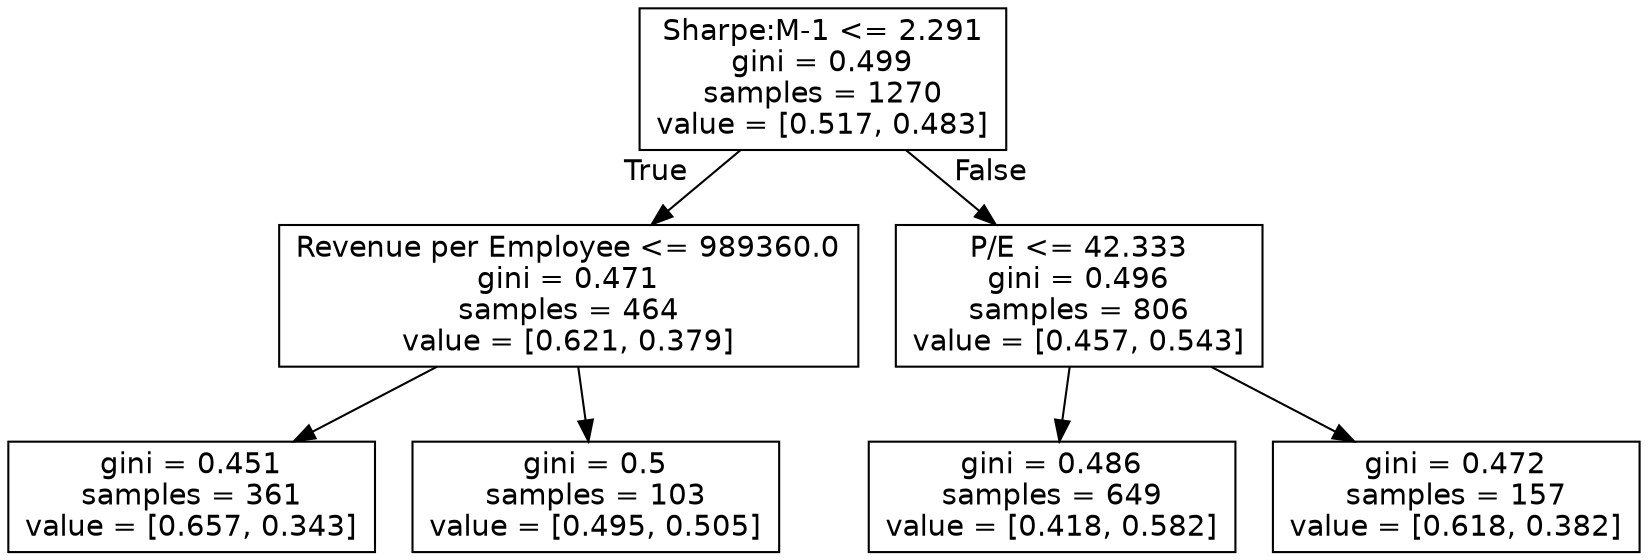 digraph Tree {
node [shape=box, style="filled", color="black", fontname="helvetica"] ;
edge [fontname="helvetica"] ;
0 [label="Sharpe:M-1 <= 2.291\ngini = 0.499\nsamples = 1270\nvalue = [0.517, 0.483]", fillcolor="#ffffff"] ;
1 [label="Revenue per Employee <= 989360.0\ngini = 0.471\nsamples = 464\nvalue = [0.621, 0.379]", fillcolor="#ffffff"] ;
0 -> 1 [labeldistance=2.5, labelangle=45, headlabel="True"] ;
2 [label="gini = 0.451\nsamples = 361\nvalue = [0.657, 0.343]", fillcolor="#ffffff"] ;
1 -> 2 ;
3 [label="gini = 0.5\nsamples = 103\nvalue = [0.495, 0.505]", fillcolor="#ffffff"] ;
1 -> 3 ;
4 [label="P/E <= 42.333\ngini = 0.496\nsamples = 806\nvalue = [0.457, 0.543]", fillcolor="#ffffff"] ;
0 -> 4 [labeldistance=2.5, labelangle=-45, headlabel="False"] ;
5 [label="gini = 0.486\nsamples = 649\nvalue = [0.418, 0.582]", fillcolor="#ffffff"] ;
4 -> 5 ;
6 [label="gini = 0.472\nsamples = 157\nvalue = [0.618, 0.382]", fillcolor="#ffffff"] ;
4 -> 6 ;
}